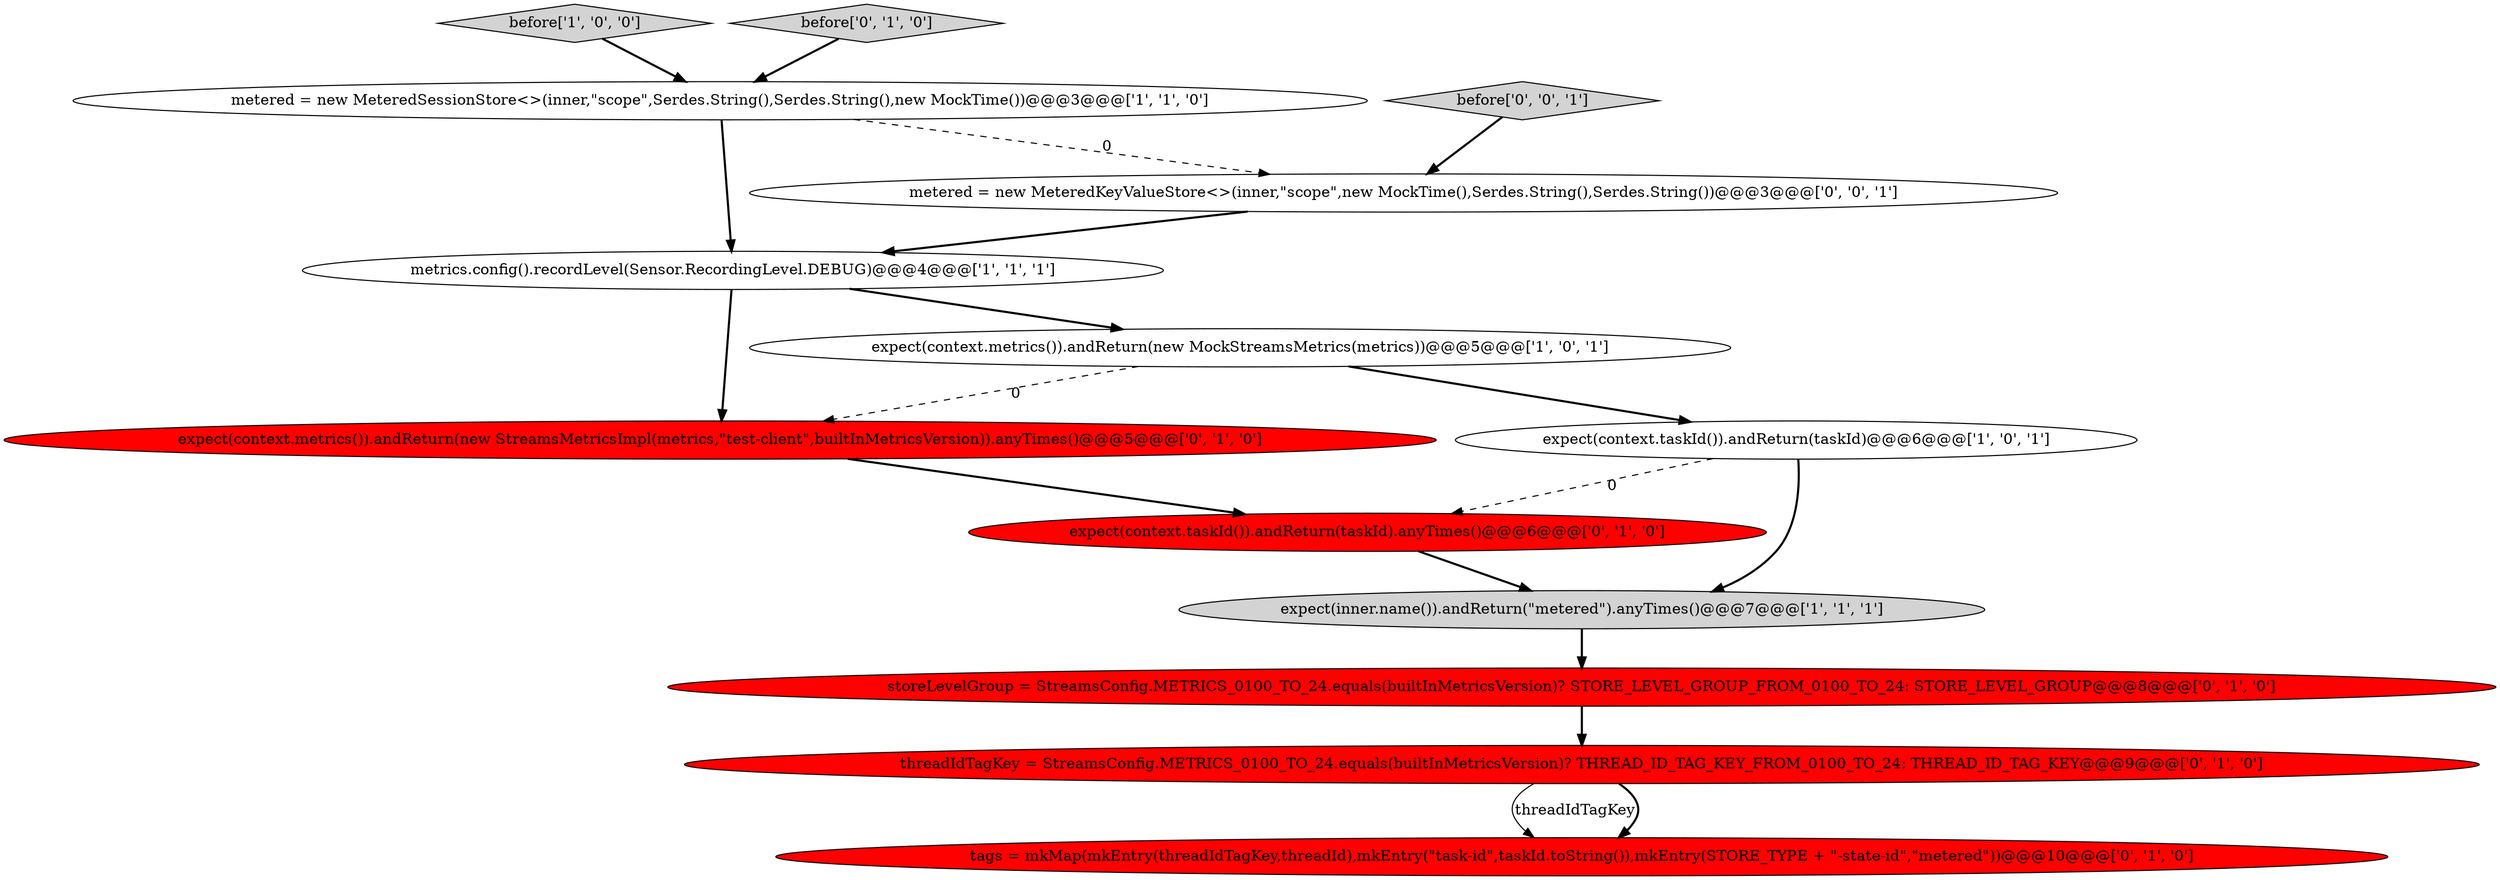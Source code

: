 digraph {
5 [style = filled, label = "before['1', '0', '0']", fillcolor = lightgray, shape = diamond image = "AAA0AAABBB1BBB"];
8 [style = filled, label = "expect(context.taskId()).andReturn(taskId).anyTimes()@@@6@@@['0', '1', '0']", fillcolor = red, shape = ellipse image = "AAA1AAABBB2BBB"];
10 [style = filled, label = "before['0', '1', '0']", fillcolor = lightgray, shape = diamond image = "AAA0AAABBB2BBB"];
6 [style = filled, label = "expect(context.metrics()).andReturn(new StreamsMetricsImpl(metrics,\"test-client\",builtInMetricsVersion)).anyTimes()@@@5@@@['0', '1', '0']", fillcolor = red, shape = ellipse image = "AAA1AAABBB2BBB"];
13 [style = filled, label = "before['0', '0', '1']", fillcolor = lightgray, shape = diamond image = "AAA0AAABBB3BBB"];
11 [style = filled, label = "tags = mkMap(mkEntry(threadIdTagKey,threadId),mkEntry(\"task-id\",taskId.toString()),mkEntry(STORE_TYPE + \"-state-id\",\"metered\"))@@@10@@@['0', '1', '0']", fillcolor = red, shape = ellipse image = "AAA1AAABBB2BBB"];
2 [style = filled, label = "metrics.config().recordLevel(Sensor.RecordingLevel.DEBUG)@@@4@@@['1', '1', '1']", fillcolor = white, shape = ellipse image = "AAA0AAABBB1BBB"];
4 [style = filled, label = "expect(context.taskId()).andReturn(taskId)@@@6@@@['1', '0', '1']", fillcolor = white, shape = ellipse image = "AAA0AAABBB1BBB"];
3 [style = filled, label = "expect(inner.name()).andReturn(\"metered\").anyTimes()@@@7@@@['1', '1', '1']", fillcolor = lightgray, shape = ellipse image = "AAA0AAABBB1BBB"];
0 [style = filled, label = "metered = new MeteredSessionStore<>(inner,\"scope\",Serdes.String(),Serdes.String(),new MockTime())@@@3@@@['1', '1', '0']", fillcolor = white, shape = ellipse image = "AAA0AAABBB1BBB"];
9 [style = filled, label = "threadIdTagKey = StreamsConfig.METRICS_0100_TO_24.equals(builtInMetricsVersion)? THREAD_ID_TAG_KEY_FROM_0100_TO_24: THREAD_ID_TAG_KEY@@@9@@@['0', '1', '0']", fillcolor = red, shape = ellipse image = "AAA1AAABBB2BBB"];
7 [style = filled, label = "storeLevelGroup = StreamsConfig.METRICS_0100_TO_24.equals(builtInMetricsVersion)? STORE_LEVEL_GROUP_FROM_0100_TO_24: STORE_LEVEL_GROUP@@@8@@@['0', '1', '0']", fillcolor = red, shape = ellipse image = "AAA1AAABBB2BBB"];
12 [style = filled, label = "metered = new MeteredKeyValueStore<>(inner,\"scope\",new MockTime(),Serdes.String(),Serdes.String())@@@3@@@['0', '0', '1']", fillcolor = white, shape = ellipse image = "AAA0AAABBB3BBB"];
1 [style = filled, label = "expect(context.metrics()).andReturn(new MockStreamsMetrics(metrics))@@@5@@@['1', '0', '1']", fillcolor = white, shape = ellipse image = "AAA0AAABBB1BBB"];
7->9 [style = bold, label=""];
4->3 [style = bold, label=""];
9->11 [style = solid, label="threadIdTagKey"];
1->4 [style = bold, label=""];
12->2 [style = bold, label=""];
13->12 [style = bold, label=""];
4->8 [style = dashed, label="0"];
9->11 [style = bold, label=""];
0->12 [style = dashed, label="0"];
5->0 [style = bold, label=""];
3->7 [style = bold, label=""];
1->6 [style = dashed, label="0"];
2->6 [style = bold, label=""];
2->1 [style = bold, label=""];
10->0 [style = bold, label=""];
6->8 [style = bold, label=""];
0->2 [style = bold, label=""];
8->3 [style = bold, label=""];
}
